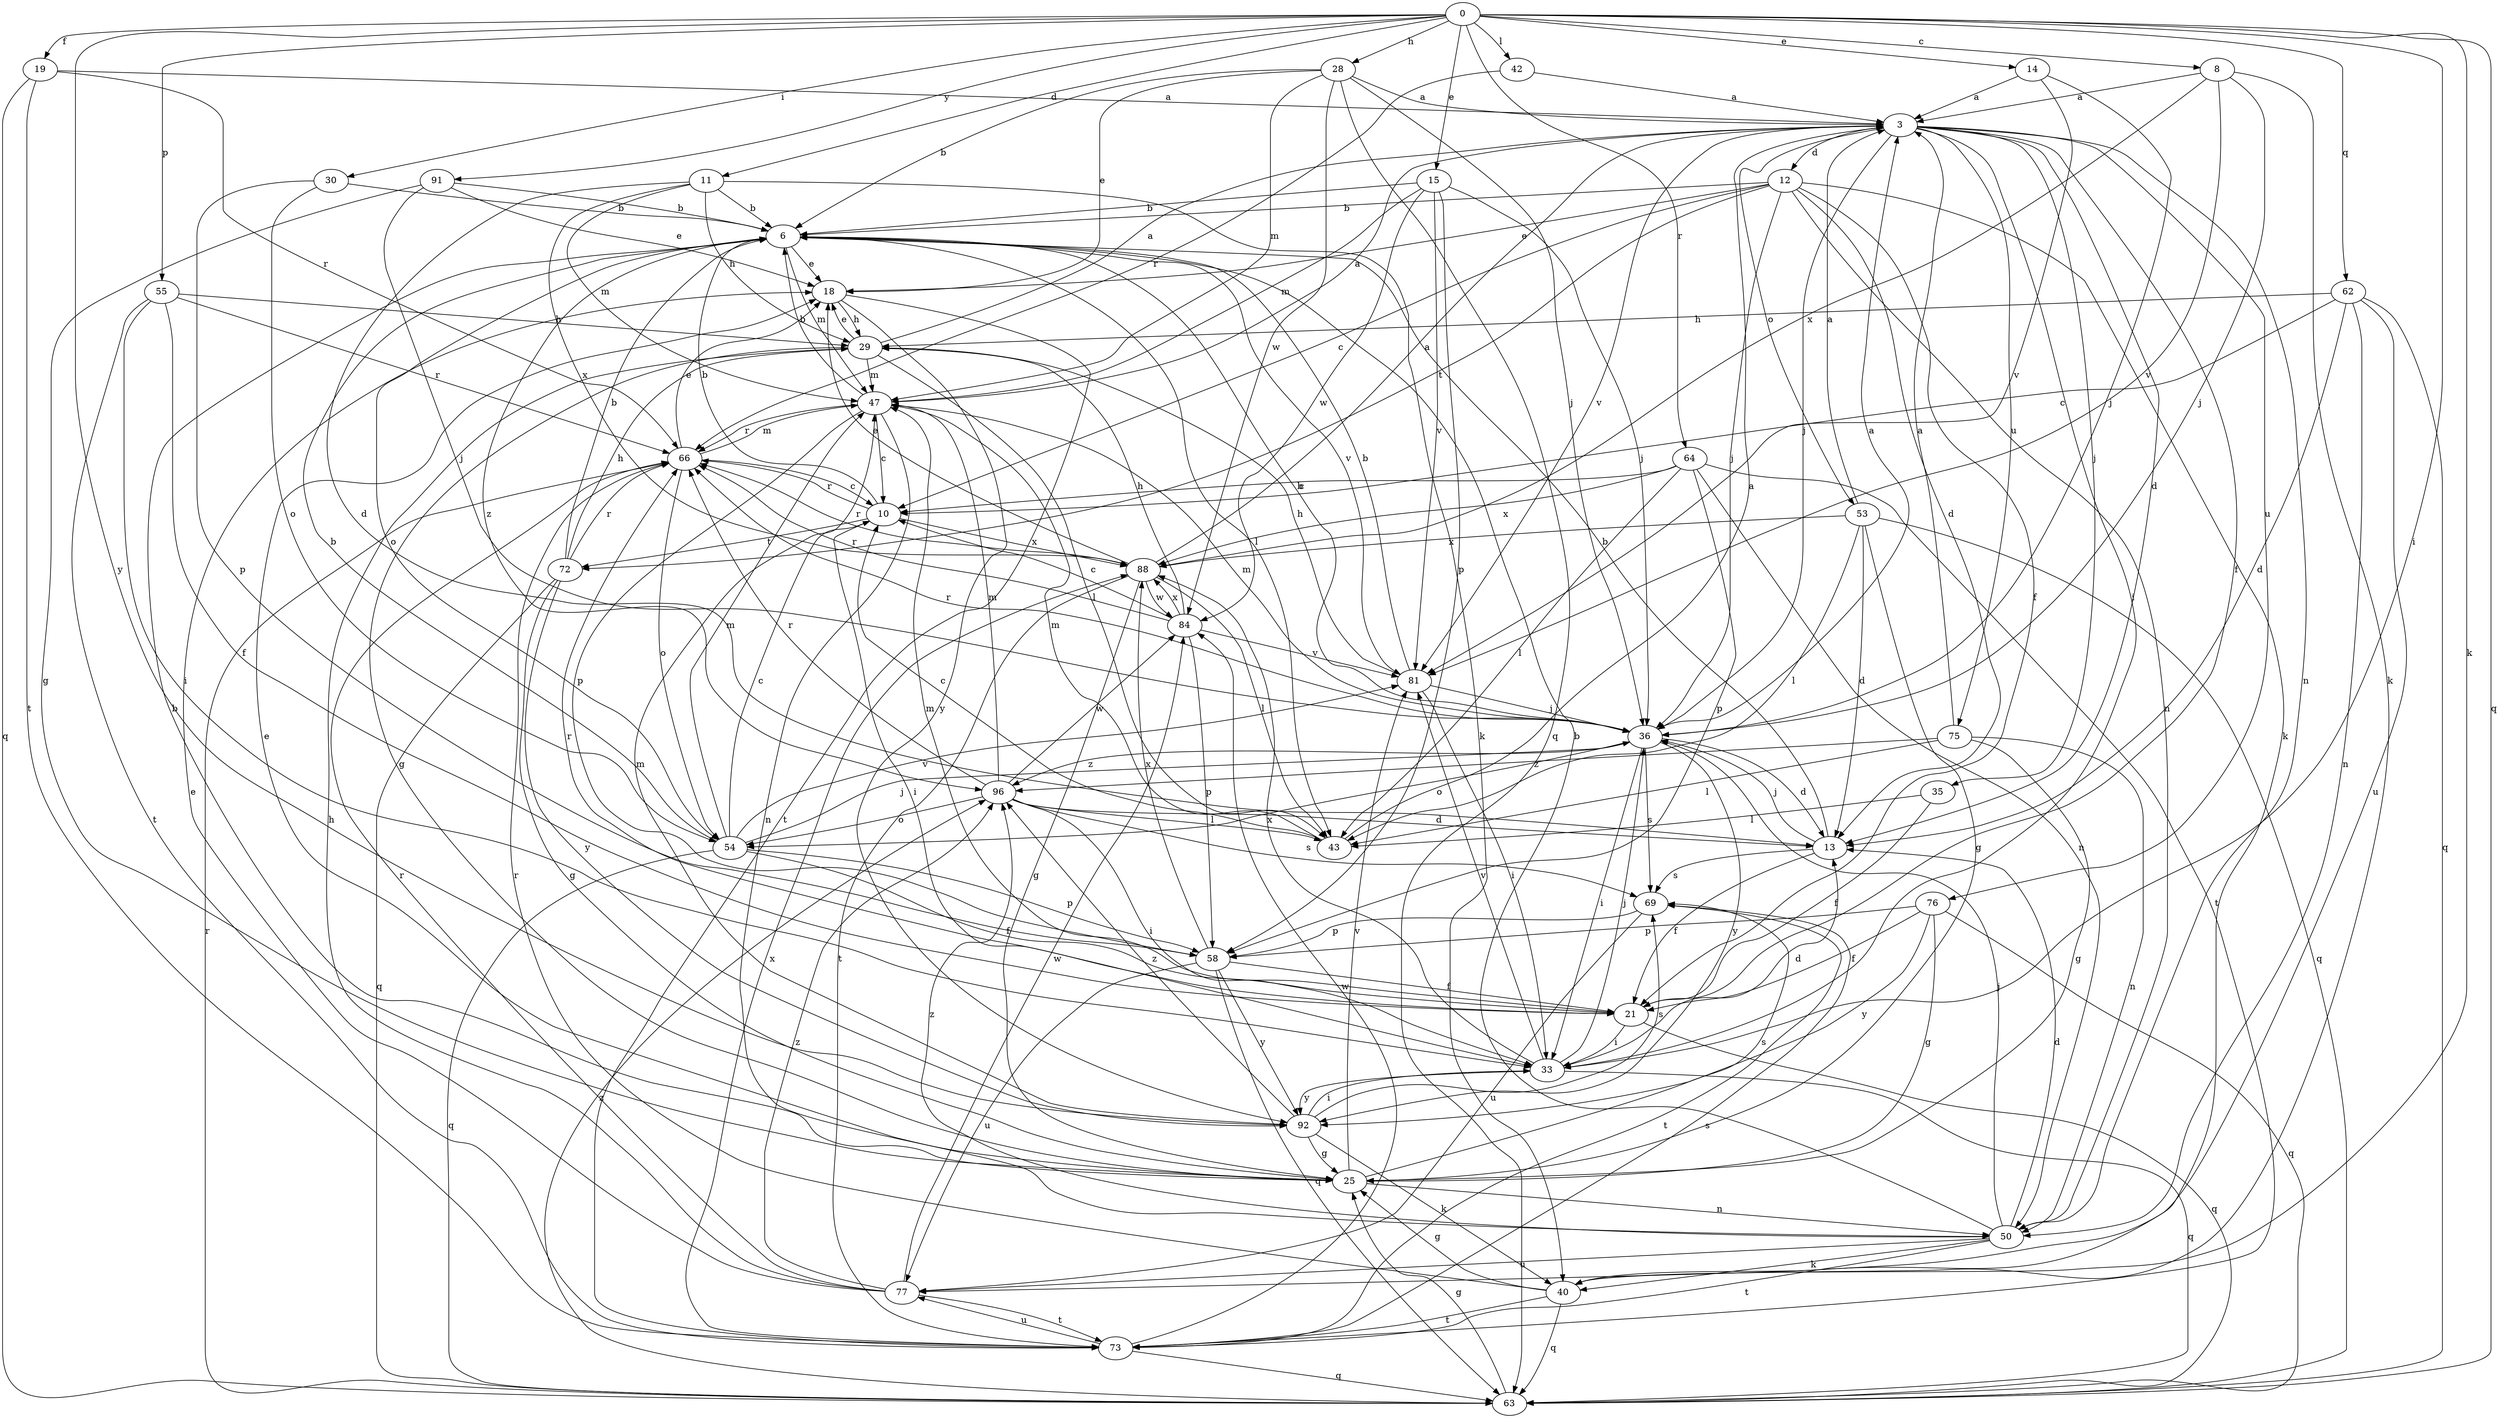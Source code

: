 strict digraph  {
0;
3;
6;
8;
10;
11;
12;
13;
14;
15;
18;
19;
21;
25;
28;
29;
30;
33;
35;
36;
40;
42;
43;
47;
50;
53;
54;
55;
58;
62;
63;
64;
66;
69;
72;
73;
75;
76;
77;
81;
84;
88;
91;
92;
96;
0 -> 8  [label=c];
0 -> 11  [label=d];
0 -> 14  [label=e];
0 -> 15  [label=e];
0 -> 19  [label=f];
0 -> 28  [label=h];
0 -> 30  [label=i];
0 -> 33  [label=i];
0 -> 40  [label=k];
0 -> 42  [label=l];
0 -> 55  [label=p];
0 -> 62  [label=q];
0 -> 63  [label=q];
0 -> 64  [label=r];
0 -> 91  [label=y];
0 -> 92  [label=y];
3 -> 12  [label=d];
3 -> 13  [label=d];
3 -> 21  [label=f];
3 -> 33  [label=i];
3 -> 35  [label=j];
3 -> 36  [label=j];
3 -> 50  [label=n];
3 -> 53  [label=o];
3 -> 75  [label=u];
3 -> 76  [label=u];
3 -> 81  [label=v];
6 -> 18  [label=e];
6 -> 43  [label=l];
6 -> 47  [label=m];
6 -> 54  [label=o];
6 -> 81  [label=v];
6 -> 96  [label=z];
8 -> 3  [label=a];
8 -> 36  [label=j];
8 -> 40  [label=k];
8 -> 81  [label=v];
8 -> 88  [label=x];
10 -> 6  [label=b];
10 -> 33  [label=i];
10 -> 66  [label=r];
10 -> 72  [label=t];
10 -> 88  [label=x];
11 -> 6  [label=b];
11 -> 13  [label=d];
11 -> 29  [label=h];
11 -> 40  [label=k];
11 -> 47  [label=m];
11 -> 88  [label=x];
12 -> 6  [label=b];
12 -> 10  [label=c];
12 -> 13  [label=d];
12 -> 18  [label=e];
12 -> 21  [label=f];
12 -> 36  [label=j];
12 -> 40  [label=k];
12 -> 50  [label=n];
12 -> 72  [label=t];
13 -> 6  [label=b];
13 -> 21  [label=f];
13 -> 36  [label=j];
13 -> 69  [label=s];
14 -> 3  [label=a];
14 -> 36  [label=j];
14 -> 81  [label=v];
15 -> 6  [label=b];
15 -> 36  [label=j];
15 -> 47  [label=m];
15 -> 58  [label=p];
15 -> 81  [label=v];
15 -> 84  [label=w];
18 -> 29  [label=h];
18 -> 73  [label=t];
18 -> 92  [label=y];
19 -> 3  [label=a];
19 -> 63  [label=q];
19 -> 66  [label=r];
19 -> 73  [label=t];
21 -> 33  [label=i];
21 -> 47  [label=m];
21 -> 63  [label=q];
21 -> 66  [label=r];
25 -> 6  [label=b];
25 -> 18  [label=e];
25 -> 50  [label=n];
25 -> 69  [label=s];
25 -> 81  [label=v];
28 -> 3  [label=a];
28 -> 6  [label=b];
28 -> 18  [label=e];
28 -> 36  [label=j];
28 -> 47  [label=m];
28 -> 63  [label=q];
28 -> 84  [label=w];
29 -> 3  [label=a];
29 -> 18  [label=e];
29 -> 25  [label=g];
29 -> 43  [label=l];
29 -> 47  [label=m];
30 -> 6  [label=b];
30 -> 54  [label=o];
30 -> 58  [label=p];
33 -> 13  [label=d];
33 -> 36  [label=j];
33 -> 63  [label=q];
33 -> 81  [label=v];
33 -> 88  [label=x];
33 -> 92  [label=y];
35 -> 21  [label=f];
35 -> 43  [label=l];
36 -> 3  [label=a];
36 -> 6  [label=b];
36 -> 13  [label=d];
36 -> 33  [label=i];
36 -> 47  [label=m];
36 -> 54  [label=o];
36 -> 66  [label=r];
36 -> 69  [label=s];
36 -> 92  [label=y];
36 -> 96  [label=z];
40 -> 25  [label=g];
40 -> 63  [label=q];
40 -> 66  [label=r];
40 -> 73  [label=t];
42 -> 3  [label=a];
42 -> 66  [label=r];
43 -> 3  [label=a];
43 -> 10  [label=c];
43 -> 47  [label=m];
47 -> 3  [label=a];
47 -> 6  [label=b];
47 -> 10  [label=c];
47 -> 50  [label=n];
47 -> 58  [label=p];
47 -> 66  [label=r];
50 -> 6  [label=b];
50 -> 13  [label=d];
50 -> 36  [label=j];
50 -> 40  [label=k];
50 -> 73  [label=t];
50 -> 77  [label=u];
50 -> 96  [label=z];
53 -> 3  [label=a];
53 -> 13  [label=d];
53 -> 25  [label=g];
53 -> 43  [label=l];
53 -> 63  [label=q];
53 -> 88  [label=x];
54 -> 6  [label=b];
54 -> 10  [label=c];
54 -> 21  [label=f];
54 -> 36  [label=j];
54 -> 47  [label=m];
54 -> 58  [label=p];
54 -> 63  [label=q];
54 -> 81  [label=v];
55 -> 21  [label=f];
55 -> 29  [label=h];
55 -> 33  [label=i];
55 -> 66  [label=r];
55 -> 73  [label=t];
58 -> 21  [label=f];
58 -> 63  [label=q];
58 -> 77  [label=u];
58 -> 88  [label=x];
58 -> 92  [label=y];
62 -> 10  [label=c];
62 -> 13  [label=d];
62 -> 29  [label=h];
62 -> 50  [label=n];
62 -> 63  [label=q];
62 -> 77  [label=u];
63 -> 25  [label=g];
63 -> 66  [label=r];
63 -> 96  [label=z];
64 -> 10  [label=c];
64 -> 43  [label=l];
64 -> 50  [label=n];
64 -> 58  [label=p];
64 -> 73  [label=t];
64 -> 88  [label=x];
66 -> 10  [label=c];
66 -> 18  [label=e];
66 -> 47  [label=m];
66 -> 54  [label=o];
69 -> 58  [label=p];
69 -> 73  [label=t];
69 -> 77  [label=u];
72 -> 6  [label=b];
72 -> 25  [label=g];
72 -> 29  [label=h];
72 -> 63  [label=q];
72 -> 66  [label=r];
72 -> 92  [label=y];
73 -> 63  [label=q];
73 -> 69  [label=s];
73 -> 77  [label=u];
73 -> 84  [label=w];
73 -> 88  [label=x];
75 -> 3  [label=a];
75 -> 25  [label=g];
75 -> 43  [label=l];
75 -> 50  [label=n];
75 -> 96  [label=z];
76 -> 21  [label=f];
76 -> 25  [label=g];
76 -> 58  [label=p];
76 -> 63  [label=q];
76 -> 92  [label=y];
77 -> 18  [label=e];
77 -> 29  [label=h];
77 -> 66  [label=r];
77 -> 73  [label=t];
77 -> 84  [label=w];
77 -> 96  [label=z];
81 -> 6  [label=b];
81 -> 29  [label=h];
81 -> 33  [label=i];
81 -> 36  [label=j];
84 -> 10  [label=c];
84 -> 29  [label=h];
84 -> 58  [label=p];
84 -> 66  [label=r];
84 -> 81  [label=v];
84 -> 88  [label=x];
88 -> 3  [label=a];
88 -> 18  [label=e];
88 -> 25  [label=g];
88 -> 43  [label=l];
88 -> 66  [label=r];
88 -> 73  [label=t];
88 -> 84  [label=w];
91 -> 6  [label=b];
91 -> 18  [label=e];
91 -> 25  [label=g];
91 -> 36  [label=j];
92 -> 25  [label=g];
92 -> 33  [label=i];
92 -> 40  [label=k];
92 -> 47  [label=m];
92 -> 69  [label=s];
92 -> 96  [label=z];
96 -> 13  [label=d];
96 -> 33  [label=i];
96 -> 43  [label=l];
96 -> 47  [label=m];
96 -> 54  [label=o];
96 -> 66  [label=r];
96 -> 69  [label=s];
96 -> 84  [label=w];
}
